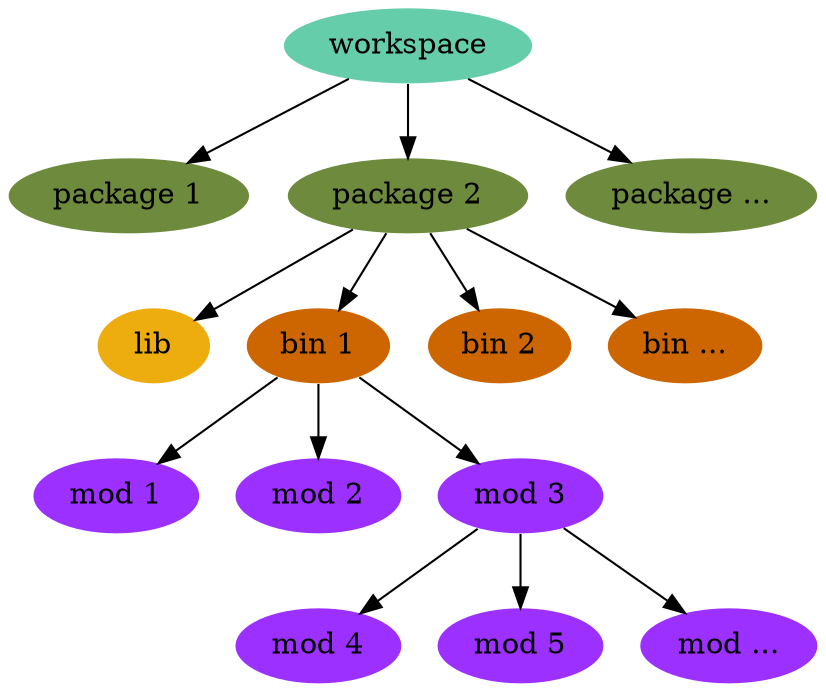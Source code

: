 digraph proj_structure {
    // high-res
    graph [dpi = 300;];
    // transparent
    bgcolor = "#ffffff40";
    node [color = "#00000000";];
    edge [color = black;];
    
    workspace [style = filled;fillcolor = "mediumaquamarine";];
    
    workspace -> "package 1";
    workspace -> "package 2";
    workspace -> "package ...";
    
    "package 1" [style = filled;fillcolor = "darkolivegreen4";];
    "package 2" [style = filled;fillcolor = "darkolivegreen4";];
    "package ..." [style = filled;fillcolor = "darkolivegreen4";];
    
    "package 2" -> lib;
    "package 2" -> "bin 1";
    "package 2" -> "bin 2";
    "package 2" -> "bin ...";
    
    lib [style = filled;fillcolor = "darkgoldenrod2";];
    "bin 1" [style = filled;fillcolor = "darkorange3";];
    "bin 2" [style = filled;fillcolor = "darkorange3";];
    "bin ..." [style = filled;fillcolor = "darkorange3";];
    
    "bin 1" -> "mod 1";
    "bin 1" -> "mod 2";
    "bin 1" -> "mod 3";
    
    "mod 3" -> "mod 4";
    "mod 3" -> "mod 5";
    "mod 3" -> "mod ...";
    
    "mod 1" [style = filled;fillcolor = "purple1";];
    "mod 2" [style = filled;fillcolor = "purple1";];
    "mod 3" [style = filled;fillcolor = "purple1";];
    "mod 4" [style = filled;fillcolor = "purple1";];
    "mod 5" [style = filled;fillcolor = "purple1";];
    "mod ..." [style = filled;fillcolor = "purple1";];
}